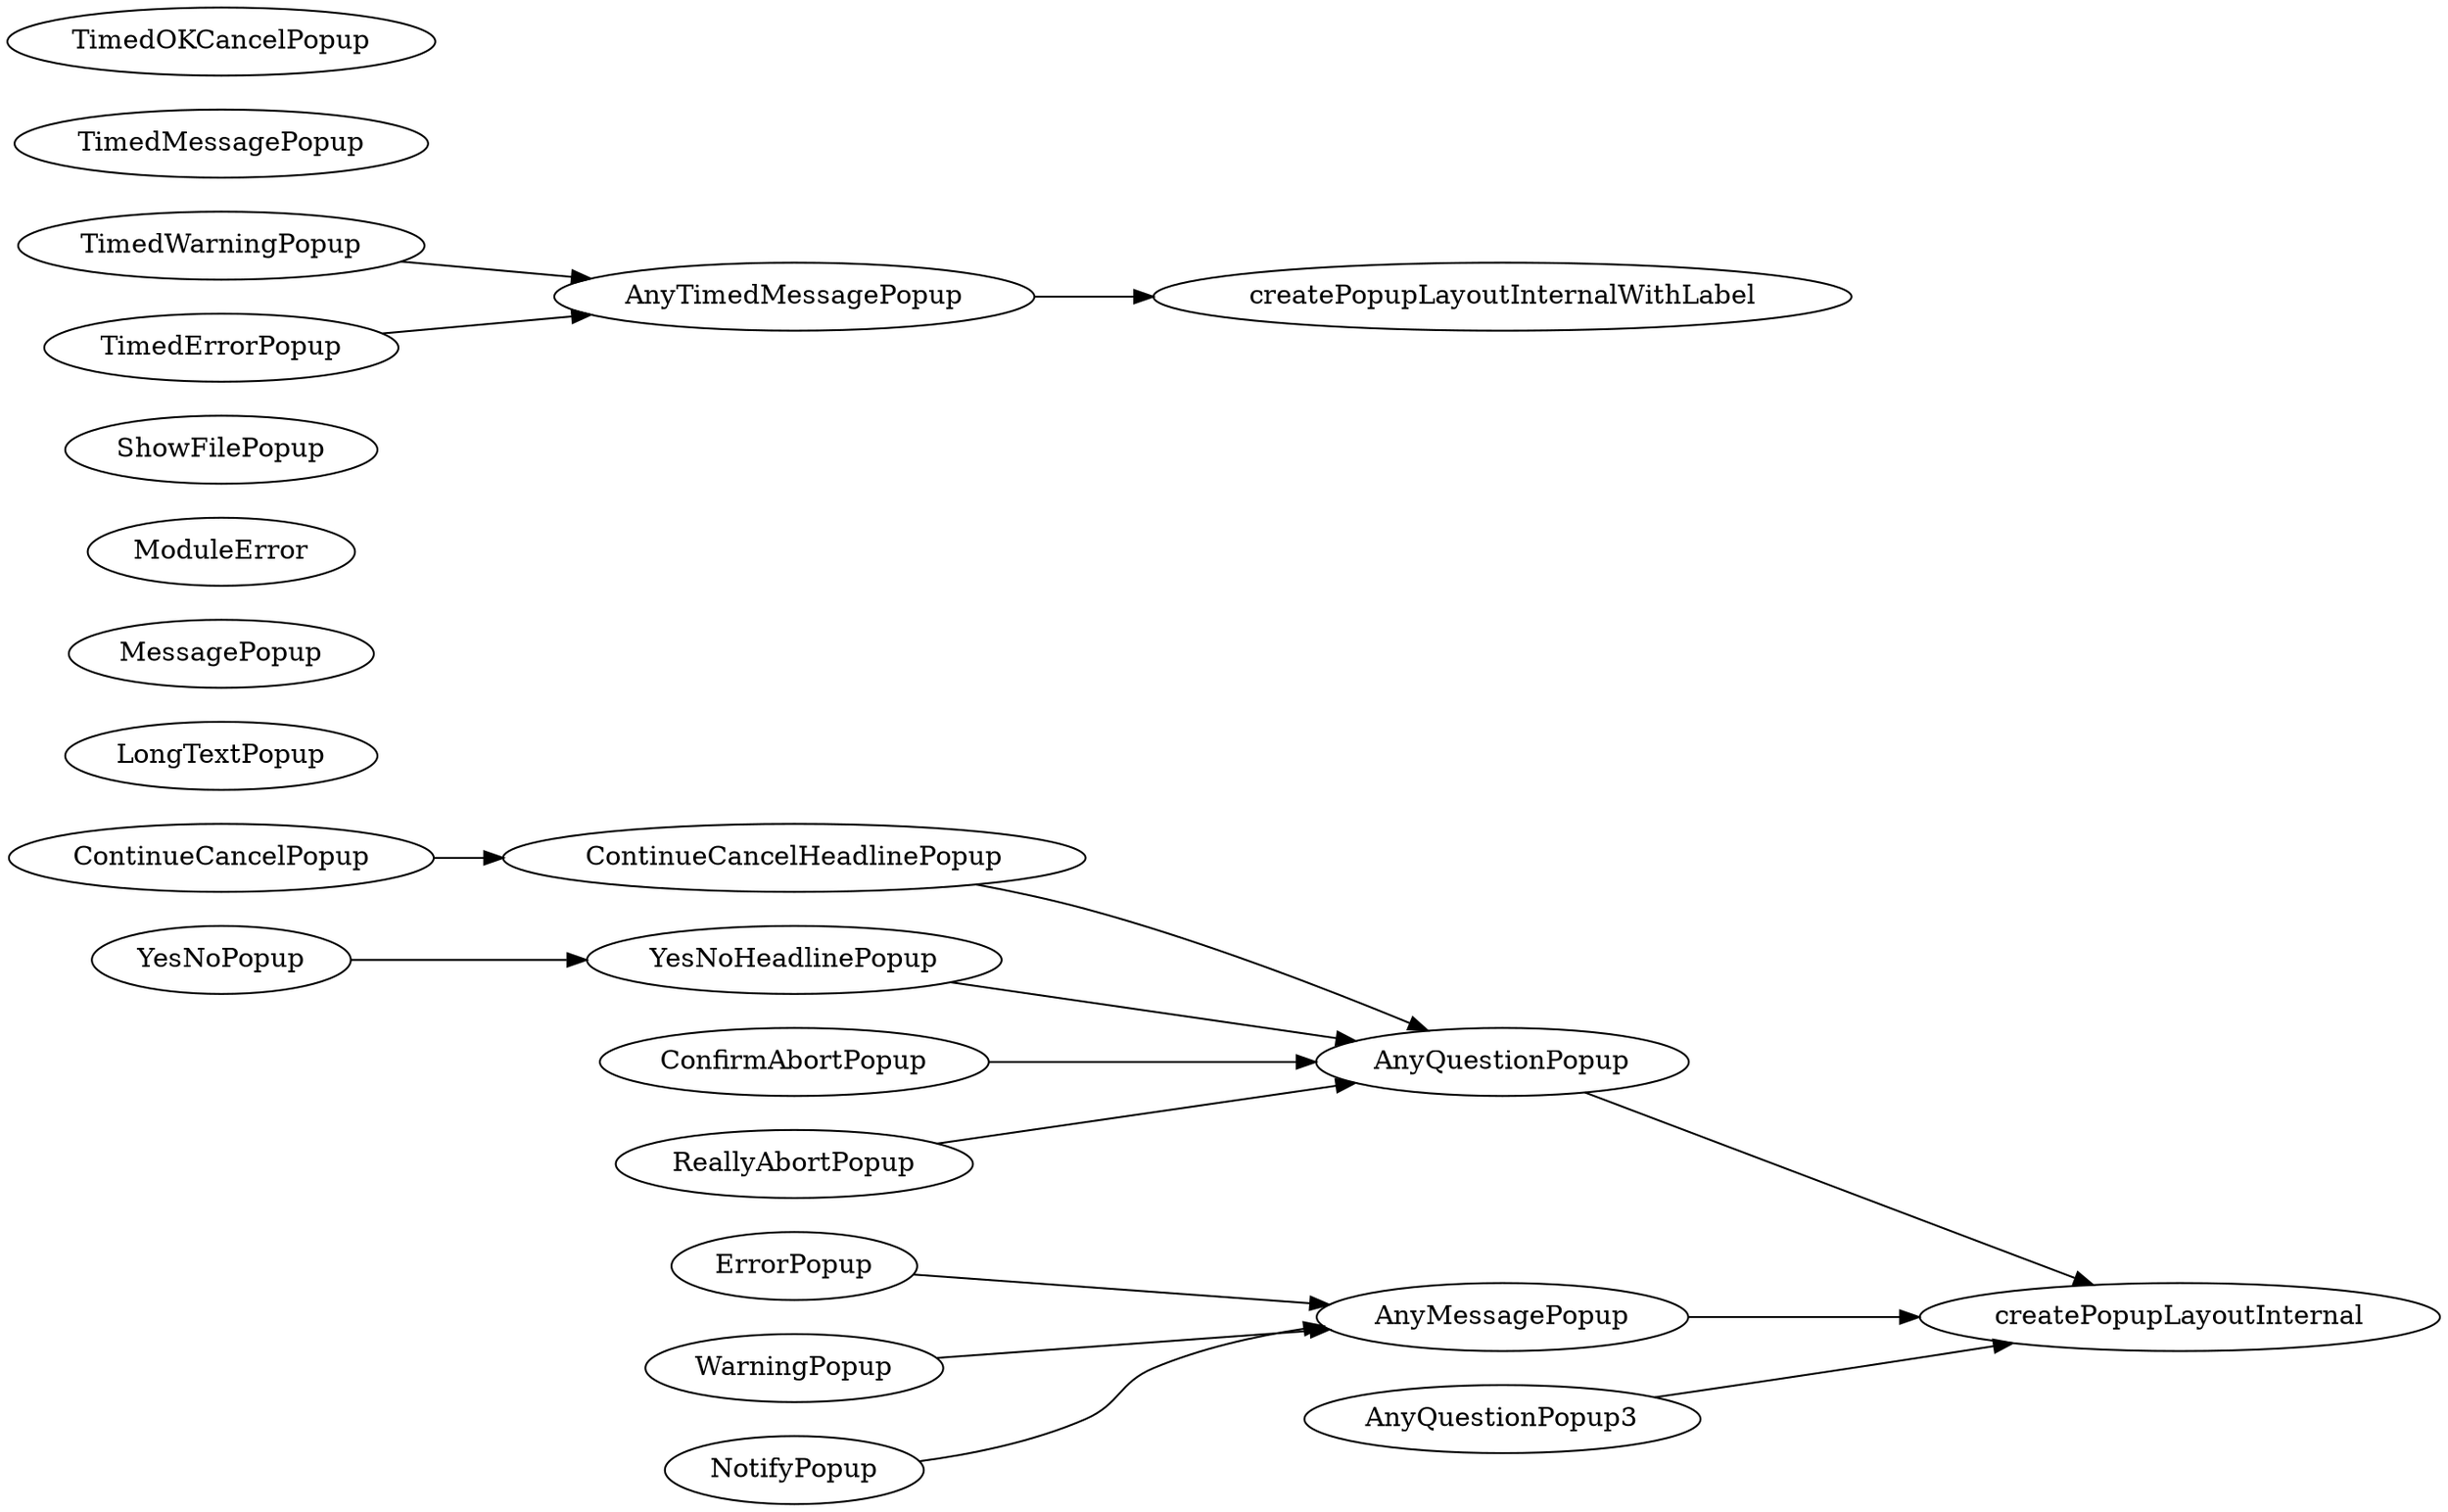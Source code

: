 // $Id$
// This shows the call graph of the popup functions,
// (using the old names of common_popups)
// Use graphviz.rpm to visualize this graph:
// "dotty popups.dot" or "dot -Tps -o popups.ps popups.dot"
digraph Popups {
  rankdir=LR

  ContinueCancelPopup -> ContinueCancelHeadlinePopup
  ContinueCancelHeadlinePopup -> AnyQuestionPopup
  YesNoPopup -> YesNoHeadlinePopup
  YesNoHeadlinePopup -> AnyQuestionPopup
  LongTextPopup
  ConfirmAbortPopup -> AnyQuestionPopup
  ReallyAbortPopup -> AnyQuestionPopup
  MessagePopup
  ErrorPopup -> AnyMessagePopup
  WarningPopup -> AnyMessagePopup
  NotifyPopup -> AnyMessagePopup
  AnyMessagePopup -> createPopupLayoutInternal
  AnyQuestionPopup -> createPopupLayoutInternal
  AnyQuestionPopup3 -> createPopupLayoutInternal
  ModuleError
  ShowFilePopup
  AnyTimedMessagePopup -> createPopupLayoutInternalWithLabel
  TimedWarningPopup -> AnyTimedMessagePopup
  TimedErrorPopup -> AnyTimedMessagePopup
  TimedMessagePopup
  TimedOKCancelPopup
}
